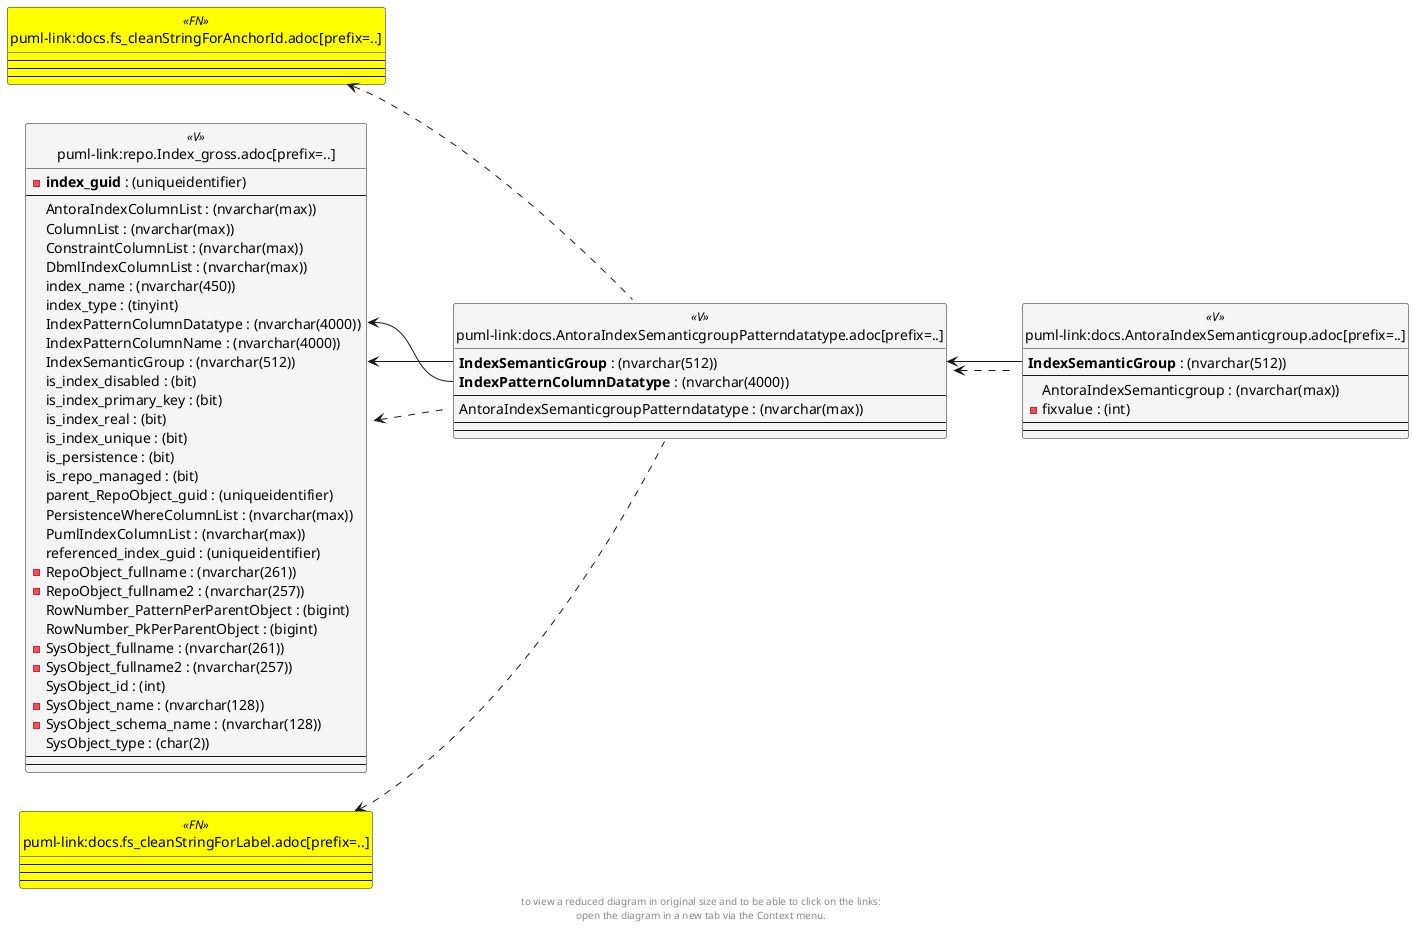 @startuml
left to right direction
'top to bottom direction
hide circle
'avoide "." issues:
set namespaceSeparator none


skinparam class {
  BackgroundColor White
  BackgroundColor<<FN>> Yellow
  BackgroundColor<<FS>> Yellow
  BackgroundColor<<FT>> LightGray
  BackgroundColor<<IF>> Yellow
  BackgroundColor<<IS>> Yellow
  BackgroundColor<<P>> Aqua
  BackgroundColor<<PC>> Aqua
  BackgroundColor<<SN>> Yellow
  BackgroundColor<<SO>> SlateBlue
  BackgroundColor<<TF>> LightGray
  BackgroundColor<<TR>> Tomato
  BackgroundColor<<U>> White
  BackgroundColor<<V>> WhiteSmoke
  BackgroundColor<<X>> Aqua
}


entity "puml-link:docs.AntoraIndexSemanticgroup.adoc[prefix=..]" as docs.AntoraIndexSemanticgroup << V >> {
  **IndexSemanticGroup** : (nvarchar(512))
  --
  AntoraIndexSemanticgroup : (nvarchar(max))
  - fixvalue : (int)
  --
  --
}

entity "puml-link:docs.AntoraIndexSemanticgroupPatterndatatype.adoc[prefix=..]" as docs.AntoraIndexSemanticgroupPatterndatatype << V >> {
  **IndexSemanticGroup** : (nvarchar(512))
  **IndexPatternColumnDatatype** : (nvarchar(4000))
  --
  AntoraIndexSemanticgroupPatterndatatype : (nvarchar(max))
  --
  --
}

entity "puml-link:docs.fs_cleanStringForAnchorId.adoc[prefix=..]" as docs.fs_cleanStringForAnchorId << FN >> {
  --
  --
  --
}

entity "puml-link:docs.fs_cleanStringForLabel.adoc[prefix=..]" as docs.fs_cleanStringForLabel << FN >> {
  --
  --
  --
}

entity "puml-link:repo.Index_gross.adoc[prefix=..]" as repo.Index_gross << V >> {
  - **index_guid** : (uniqueidentifier)
  --
  AntoraIndexColumnList : (nvarchar(max))
  ColumnList : (nvarchar(max))
  ConstraintColumnList : (nvarchar(max))
  DbmlIndexColumnList : (nvarchar(max))
  index_name : (nvarchar(450))
  index_type : (tinyint)
  IndexPatternColumnDatatype : (nvarchar(4000))
  IndexPatternColumnName : (nvarchar(4000))
  IndexSemanticGroup : (nvarchar(512))
  is_index_disabled : (bit)
  is_index_primary_key : (bit)
  is_index_real : (bit)
  is_index_unique : (bit)
  is_persistence : (bit)
  is_repo_managed : (bit)
  parent_RepoObject_guid : (uniqueidentifier)
  PersistenceWhereColumnList : (nvarchar(max))
  PumlIndexColumnList : (nvarchar(max))
  referenced_index_guid : (uniqueidentifier)
  - RepoObject_fullname : (nvarchar(261))
  - RepoObject_fullname2 : (nvarchar(257))
  RowNumber_PatternPerParentObject : (bigint)
  RowNumber_PkPerParentObject : (bigint)
  - SysObject_fullname : (nvarchar(261))
  - SysObject_fullname2 : (nvarchar(257))
  SysObject_id : (int)
  - SysObject_name : (nvarchar(128))
  - SysObject_schema_name : (nvarchar(128))
  SysObject_type : (char(2))
  --
  --
}

docs.AntoraIndexSemanticgroupPatterndatatype <.. docs.AntoraIndexSemanticgroup
docs.fs_cleanStringForAnchorId <.. docs.AntoraIndexSemanticgroupPatterndatatype
docs.fs_cleanStringForLabel <.. docs.AntoraIndexSemanticgroupPatterndatatype
repo.Index_gross <.. docs.AntoraIndexSemanticgroupPatterndatatype
docs.AntoraIndexSemanticgroupPatterndatatype::IndexSemanticGroup <-- docs.AntoraIndexSemanticgroup::IndexSemanticGroup
repo.Index_gross::IndexPatternColumnDatatype <-- docs.AntoraIndexSemanticgroupPatterndatatype::IndexPatternColumnDatatype
repo.Index_gross::IndexSemanticGroup <-- docs.AntoraIndexSemanticgroupPatterndatatype::IndexSemanticGroup
footer
to view a reduced diagram in original size and to be able to click on the links:
open the diagram in a new tab via the Context menu.
end footer

@enduml


